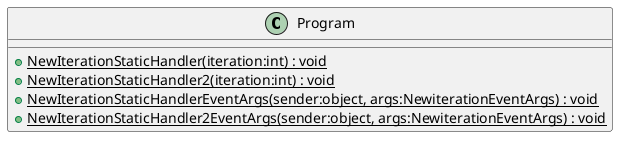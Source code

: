 @startuml
class Program {
    + {static} NewIterationStaticHandler(iteration:int) : void
    + {static} NewIterationStaticHandler2(iteration:int) : void
    + {static} NewIterationStaticHandlerEventArgs(sender:object, args:NewiterationEventArgs) : void
    + {static} NewIterationStaticHandler2EventArgs(sender:object, args:NewiterationEventArgs) : void
}
@enduml
